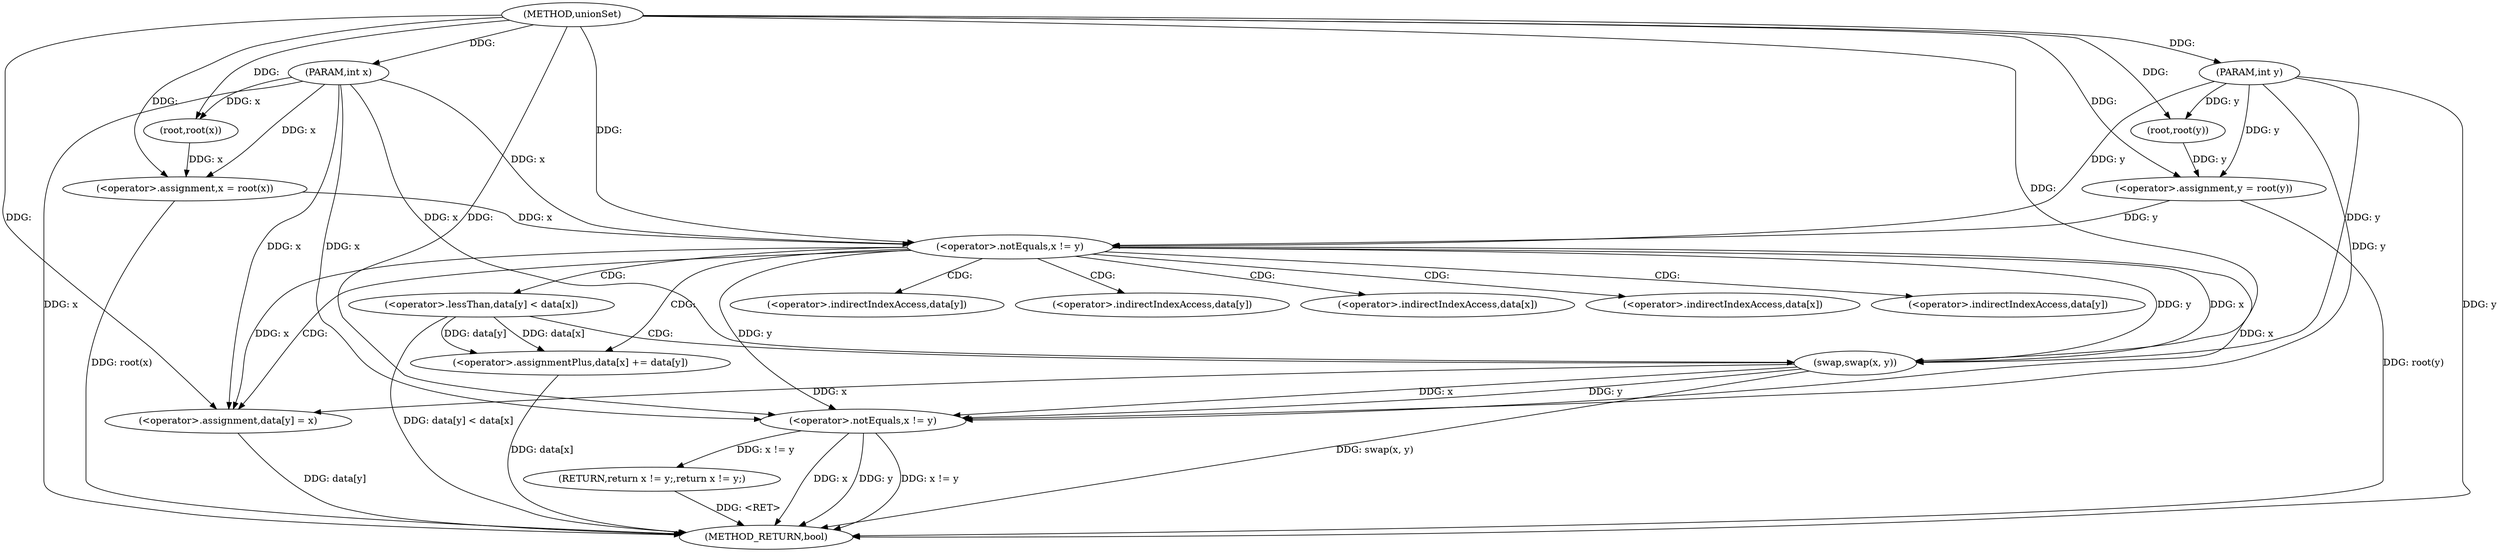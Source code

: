 digraph "unionSet" {  
"1000191" [label = "(METHOD,unionSet)" ]
"1000235" [label = "(METHOD_RETURN,bool)" ]
"1000192" [label = "(PARAM,int x)" ]
"1000193" [label = "(PARAM,int y)" ]
"1000195" [label = "(<operator>.assignment,x = root(x))" ]
"1000199" [label = "(<operator>.assignment,y = root(y))" ]
"1000231" [label = "(RETURN,return x != y;,return x != y;)" ]
"1000204" [label = "(<operator>.notEquals,x != y)" ]
"1000232" [label = "(<operator>.notEquals,x != y)" ]
"1000197" [label = "(root,root(x))" ]
"1000201" [label = "(root,root(y))" ]
"1000219" [label = "(<operator>.assignmentPlus,data[x] += data[y])" ]
"1000226" [label = "(<operator>.assignment,data[y] = x)" ]
"1000209" [label = "(<operator>.lessThan,data[y] < data[x])" ]
"1000216" [label = "(swap,swap(x, y))" ]
"1000220" [label = "(<operator>.indirectIndexAccess,data[x])" ]
"1000223" [label = "(<operator>.indirectIndexAccess,data[y])" ]
"1000227" [label = "(<operator>.indirectIndexAccess,data[y])" ]
"1000210" [label = "(<operator>.indirectIndexAccess,data[y])" ]
"1000213" [label = "(<operator>.indirectIndexAccess,data[x])" ]
  "1000231" -> "1000235"  [ label = "DDG: <RET>"] 
  "1000192" -> "1000235"  [ label = "DDG: x"] 
  "1000193" -> "1000235"  [ label = "DDG: y"] 
  "1000195" -> "1000235"  [ label = "DDG: root(x)"] 
  "1000199" -> "1000235"  [ label = "DDG: root(y)"] 
  "1000209" -> "1000235"  [ label = "DDG: data[y] < data[x]"] 
  "1000216" -> "1000235"  [ label = "DDG: swap(x, y)"] 
  "1000219" -> "1000235"  [ label = "DDG: data[x]"] 
  "1000226" -> "1000235"  [ label = "DDG: data[y]"] 
  "1000232" -> "1000235"  [ label = "DDG: x"] 
  "1000232" -> "1000235"  [ label = "DDG: y"] 
  "1000232" -> "1000235"  [ label = "DDG: x != y"] 
  "1000191" -> "1000192"  [ label = "DDG: "] 
  "1000191" -> "1000193"  [ label = "DDG: "] 
  "1000197" -> "1000195"  [ label = "DDG: x"] 
  "1000201" -> "1000199"  [ label = "DDG: y"] 
  "1000232" -> "1000231"  [ label = "DDG: x != y"] 
  "1000192" -> "1000195"  [ label = "DDG: x"] 
  "1000191" -> "1000195"  [ label = "DDG: "] 
  "1000193" -> "1000199"  [ label = "DDG: y"] 
  "1000191" -> "1000199"  [ label = "DDG: "] 
  "1000192" -> "1000197"  [ label = "DDG: x"] 
  "1000191" -> "1000197"  [ label = "DDG: "] 
  "1000193" -> "1000201"  [ label = "DDG: y"] 
  "1000191" -> "1000201"  [ label = "DDG: "] 
  "1000195" -> "1000204"  [ label = "DDG: x"] 
  "1000192" -> "1000204"  [ label = "DDG: x"] 
  "1000191" -> "1000204"  [ label = "DDG: "] 
  "1000199" -> "1000204"  [ label = "DDG: y"] 
  "1000193" -> "1000204"  [ label = "DDG: y"] 
  "1000209" -> "1000219"  [ label = "DDG: data[y]"] 
  "1000204" -> "1000226"  [ label = "DDG: x"] 
  "1000216" -> "1000226"  [ label = "DDG: x"] 
  "1000192" -> "1000226"  [ label = "DDG: x"] 
  "1000191" -> "1000226"  [ label = "DDG: "] 
  "1000204" -> "1000232"  [ label = "DDG: x"] 
  "1000192" -> "1000232"  [ label = "DDG: x"] 
  "1000191" -> "1000232"  [ label = "DDG: "] 
  "1000216" -> "1000232"  [ label = "DDG: x"] 
  "1000204" -> "1000232"  [ label = "DDG: y"] 
  "1000216" -> "1000232"  [ label = "DDG: y"] 
  "1000193" -> "1000232"  [ label = "DDG: y"] 
  "1000209" -> "1000219"  [ label = "DDG: data[x]"] 
  "1000204" -> "1000216"  [ label = "DDG: x"] 
  "1000192" -> "1000216"  [ label = "DDG: x"] 
  "1000191" -> "1000216"  [ label = "DDG: "] 
  "1000204" -> "1000216"  [ label = "DDG: y"] 
  "1000193" -> "1000216"  [ label = "DDG: y"] 
  "1000204" -> "1000210"  [ label = "CDG: "] 
  "1000204" -> "1000213"  [ label = "CDG: "] 
  "1000204" -> "1000227"  [ label = "CDG: "] 
  "1000204" -> "1000209"  [ label = "CDG: "] 
  "1000204" -> "1000223"  [ label = "CDG: "] 
  "1000204" -> "1000226"  [ label = "CDG: "] 
  "1000204" -> "1000220"  [ label = "CDG: "] 
  "1000204" -> "1000219"  [ label = "CDG: "] 
  "1000209" -> "1000216"  [ label = "CDG: "] 
}
